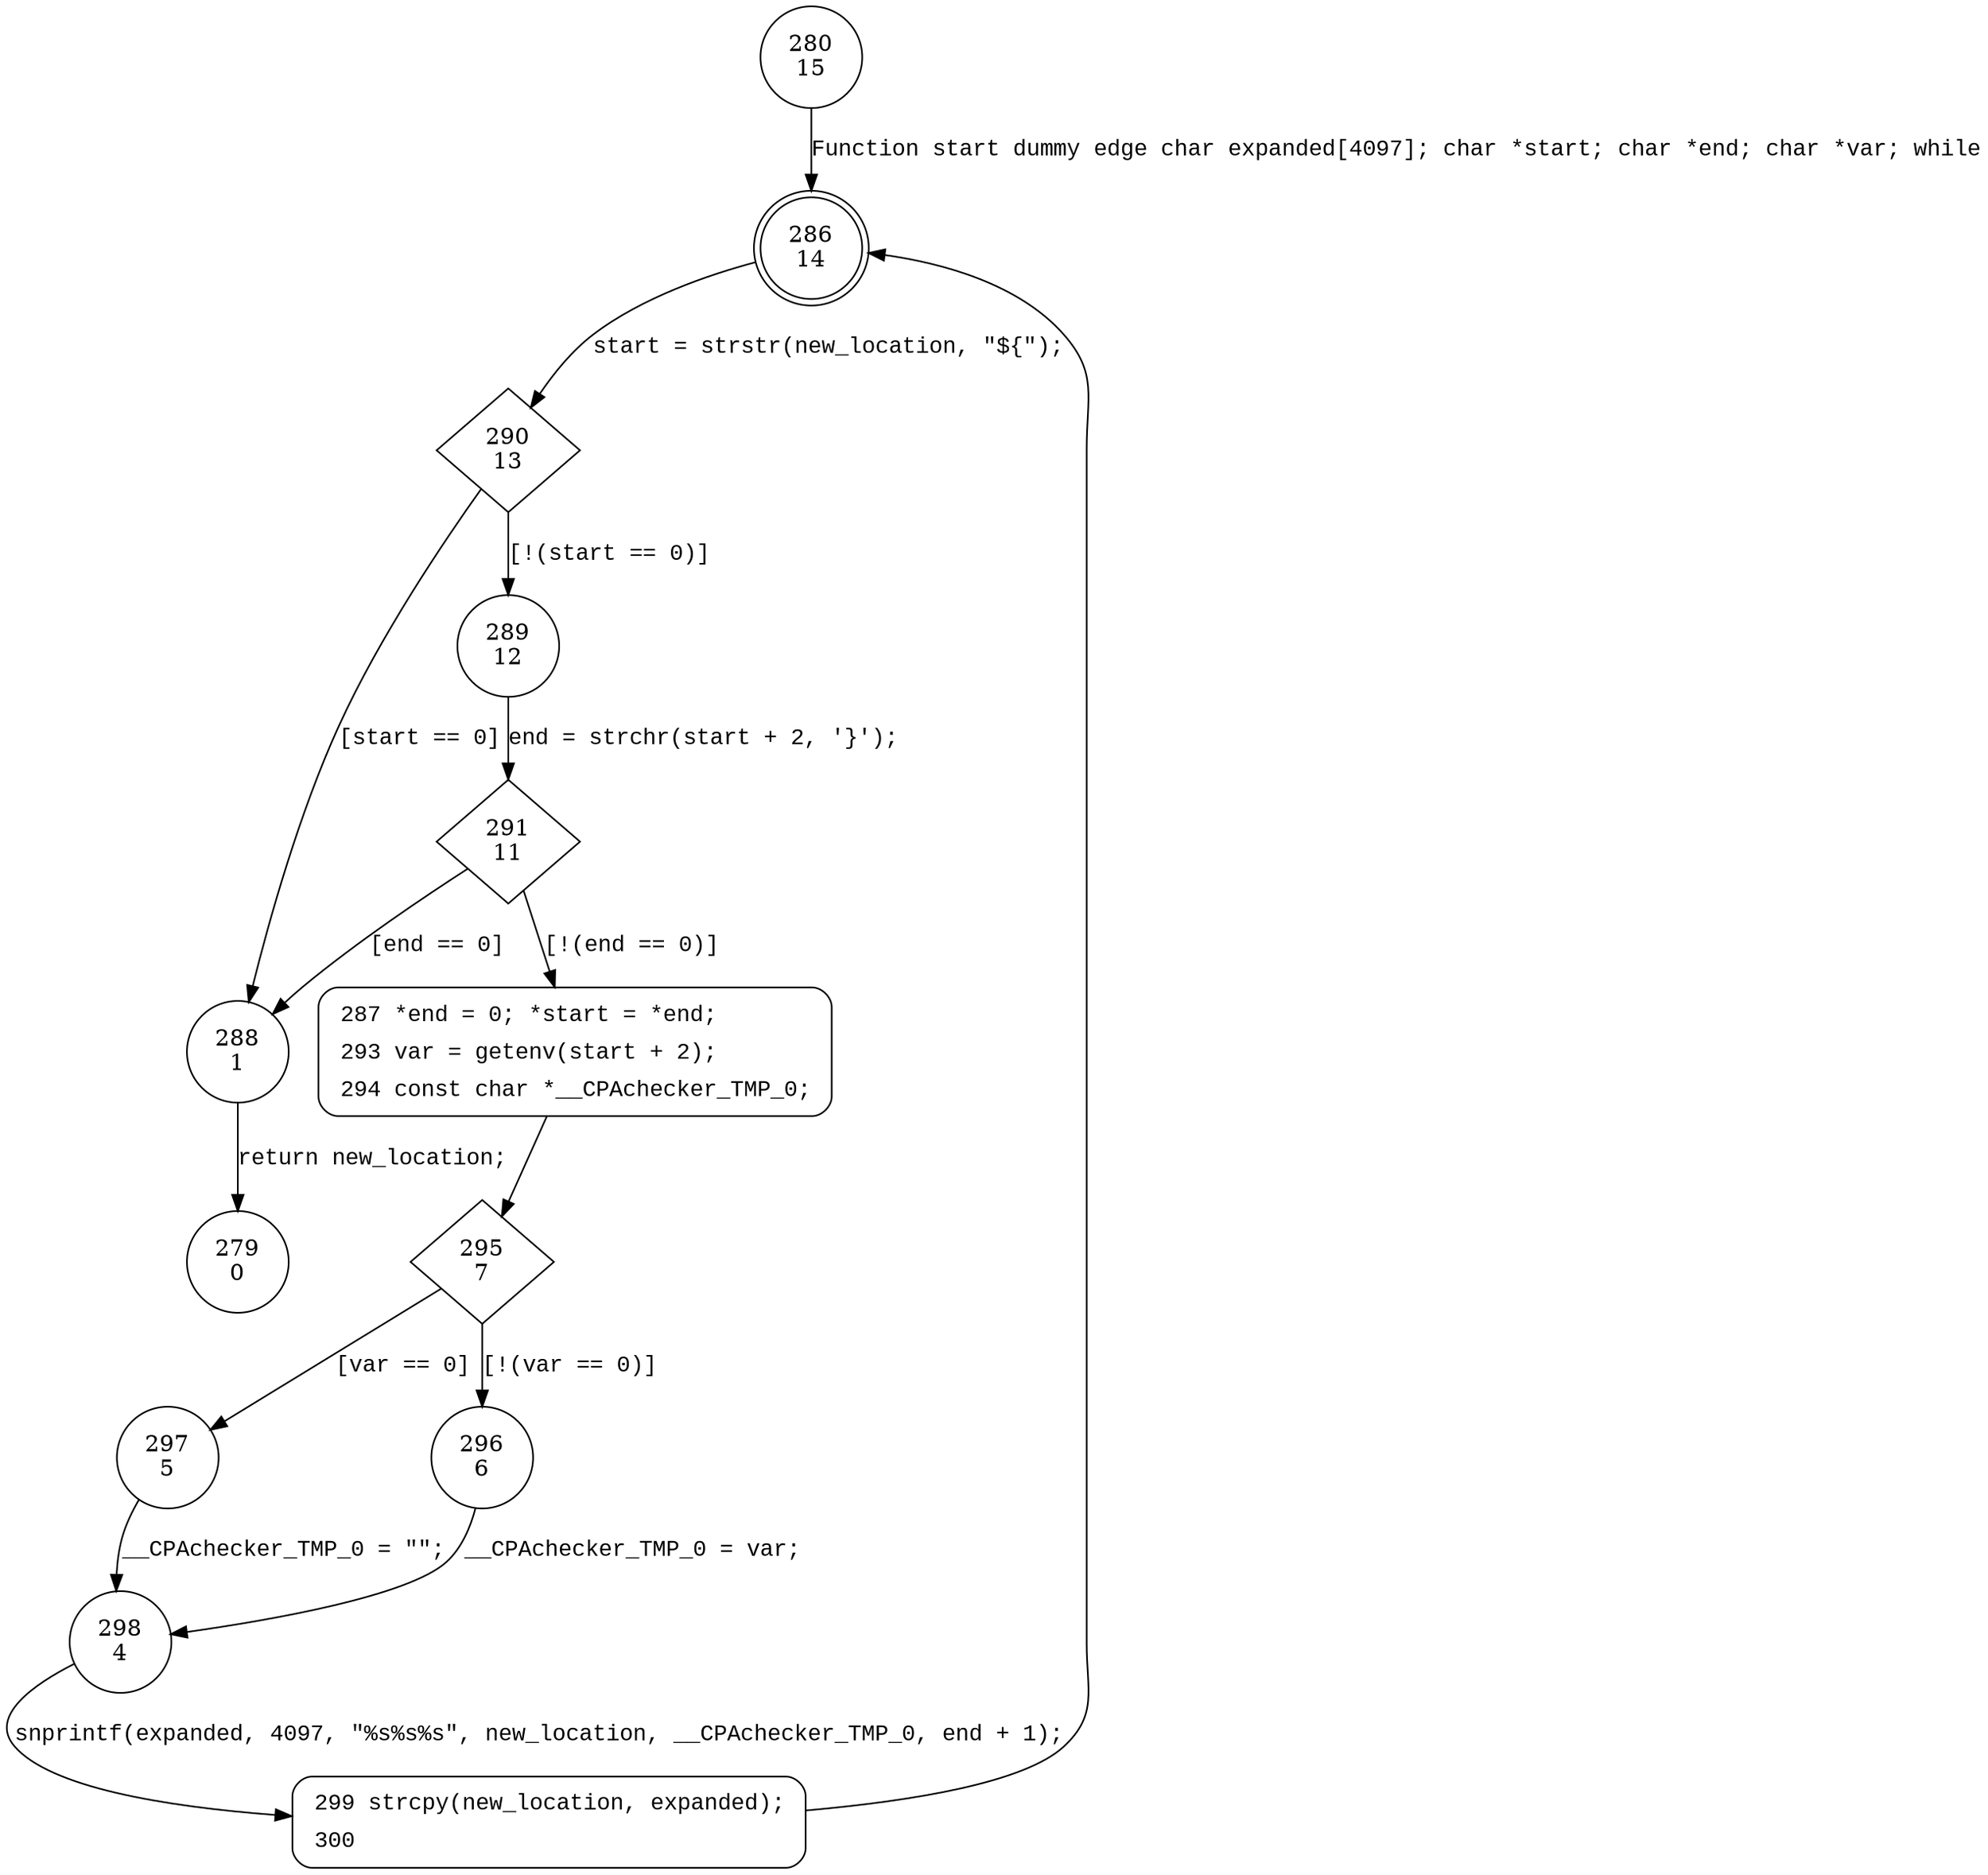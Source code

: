 digraph cpio_replace_env {
280 [shape="circle" label="280\n15"]
286 [shape="doublecircle" label="286\n14"]
290 [shape="diamond" label="290\n13"]
288 [shape="circle" label="288\n1"]
289 [shape="circle" label="289\n12"]
291 [shape="diamond" label="291\n11"]
287 [shape="circle" label="287\n10"]
295 [shape="diamond" label="295\n7"]
297 [shape="circle" label="297\n5"]
296 [shape="circle" label="296\n6"]
298 [shape="circle" label="298\n4"]
299 [shape="circle" label="299\n3"]
279 [shape="circle" label="279\n0"]
287 [style="filled,bold" penwidth="1" fillcolor="white" fontname="Courier New" shape="Mrecord" label=<<table border="0" cellborder="0" cellpadding="3" bgcolor="white"><tr><td align="right">287</td><td align="left">*end = 0; *start = *end;</td></tr><tr><td align="right">293</td><td align="left">var = getenv(start + 2);</td></tr><tr><td align="right">294</td><td align="left">const char *__CPAchecker_TMP_0;</td></tr></table>>]
287 -> 295[label=""]
299 [style="filled,bold" penwidth="1" fillcolor="white" fontname="Courier New" shape="Mrecord" label=<<table border="0" cellborder="0" cellpadding="3" bgcolor="white"><tr><td align="right">299</td><td align="left">strcpy(new_location, expanded);</td></tr><tr><td align="right">300</td><td align="left"></td></tr></table>>]
299 -> 286[label=""]
280 -> 286 [label="Function start dummy edge char expanded[4097]; char *start; char *end; char *var; while" fontname="Courier New"]
286 -> 290 [label="start = strstr(new_location, \"${\");" fontname="Courier New"]
290 -> 288 [label="[start == 0]" fontname="Courier New"]
290 -> 289 [label="[!(start == 0)]" fontname="Courier New"]
291 -> 288 [label="[end == 0]" fontname="Courier New"]
291 -> 287 [label="[!(end == 0)]" fontname="Courier New"]
295 -> 297 [label="[var == 0]" fontname="Courier New"]
295 -> 296 [label="[!(var == 0)]" fontname="Courier New"]
298 -> 299 [label="snprintf(expanded, 4097, \"%s%s%s\", new_location, __CPAchecker_TMP_0, end + 1);" fontname="Courier New"]
297 -> 298 [label="__CPAchecker_TMP_0 = \"\";" fontname="Courier New"]
288 -> 279 [label="return new_location;" fontname="Courier New"]
289 -> 291 [label="end = strchr(start + 2, '}');" fontname="Courier New"]
296 -> 298 [label="__CPAchecker_TMP_0 = var;" fontname="Courier New"]
}